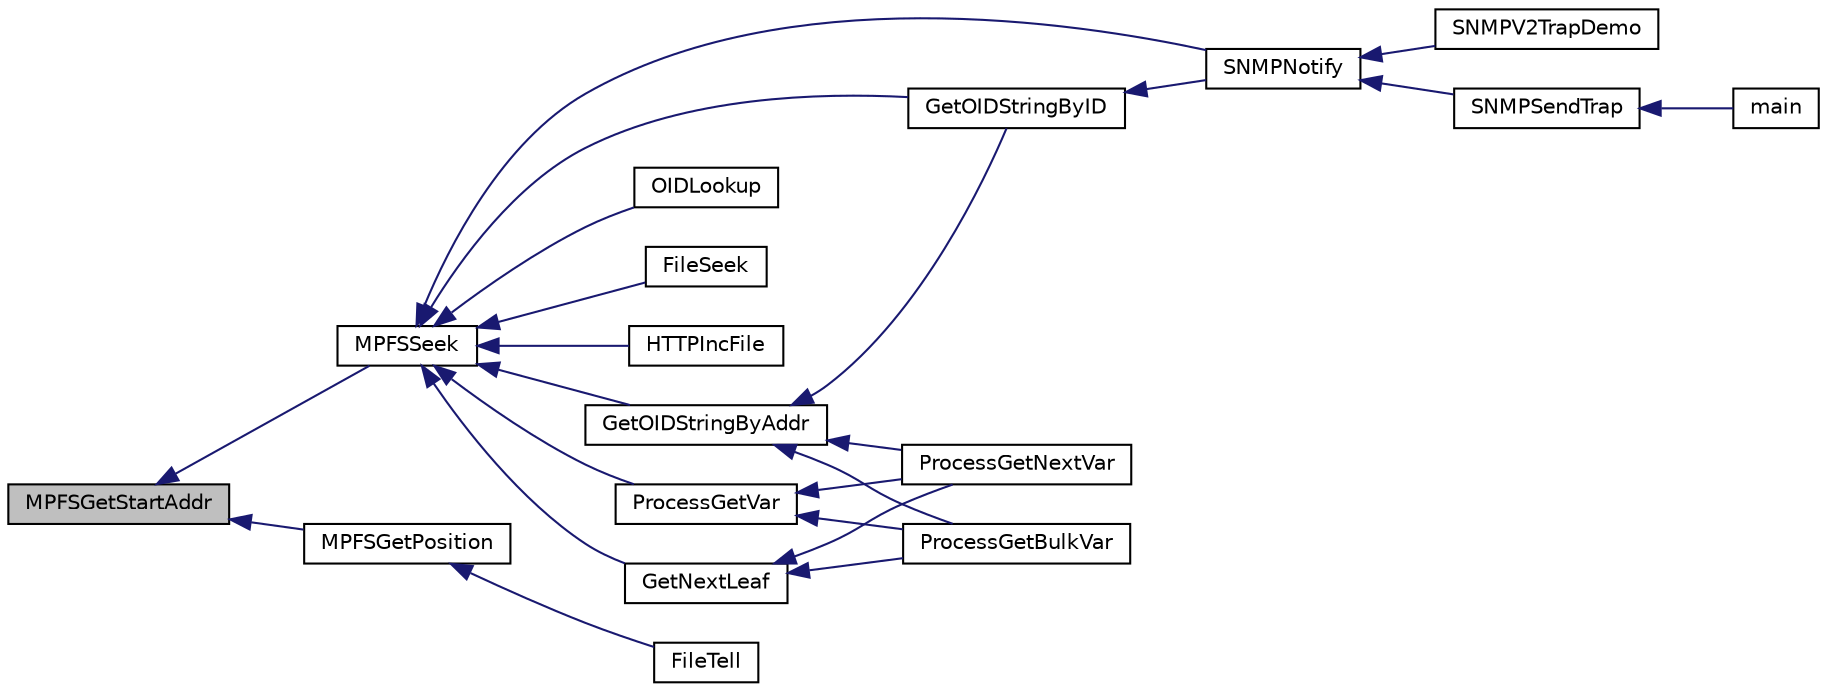 digraph "MPFSGetStartAddr"
{
  edge [fontname="Helvetica",fontsize="10",labelfontname="Helvetica",labelfontsize="10"];
  node [fontname="Helvetica",fontsize="10",shape=record];
  rankdir="LR";
  Node1 [label="MPFSGetStartAddr",height=0.2,width=0.4,color="black", fillcolor="grey75", style="filled", fontcolor="black"];
  Node1 -> Node2 [dir="back",color="midnightblue",fontsize="10",style="solid",fontname="Helvetica"];
  Node2 [label="MPFSSeek",height=0.2,width=0.4,color="black", fillcolor="white", style="filled",URL="$_m_p_f_s2_8c.html#aa7554eb69c3ee75485332ea232867e88"];
  Node2 -> Node3 [dir="back",color="midnightblue",fontsize="10",style="solid",fontname="Helvetica"];
  Node3 [label="FileSeek",height=0.2,width=0.4,color="black", fillcolor="white", style="filled",URL="$_file_system_8c.html#a3125bcf58f339ee61661f4df158c94f4"];
  Node2 -> Node4 [dir="back",color="midnightblue",fontsize="10",style="solid",fontname="Helvetica"];
  Node4 [label="HTTPIncFile",height=0.2,width=0.4,color="black", fillcolor="white", style="filled",URL="$_h_t_t_p2_8c.html#a84ac1770d087ee81a24b9793b0f9ebac"];
  Node2 -> Node5 [dir="back",color="midnightblue",fontsize="10",style="solid",fontname="Helvetica"];
  Node5 [label="SNMPNotify",height=0.2,width=0.4,color="black", fillcolor="white", style="filled",URL="$_s_n_m_p_8c.html#a16e8b58a42a315779a1a8ed3751d852e"];
  Node5 -> Node6 [dir="back",color="midnightblue",fontsize="10",style="solid",fontname="Helvetica"];
  Node6 [label="SNMPV2TrapDemo",height=0.2,width=0.4,color="black", fillcolor="white", style="filled",URL="$_main_demo_8h.html#a7749ce2ce6712a29fad2cb9ab17a28a8"];
  Node5 -> Node7 [dir="back",color="midnightblue",fontsize="10",style="solid",fontname="Helvetica"];
  Node7 [label="SNMPSendTrap",height=0.2,width=0.4,color="black", fillcolor="white", style="filled",URL="$_custom_s_n_m_p_app_8c.html#aa00e26956b5144490e5129c412fc9f12"];
  Node7 -> Node8 [dir="back",color="midnightblue",fontsize="10",style="solid",fontname="Helvetica"];
  Node8 [label="main",height=0.2,width=0.4,color="black", fillcolor="white", style="filled",URL="$_main_demo_8c.html#a6288eba0f8e8ad3ab1544ad731eb7667"];
  Node2 -> Node9 [dir="back",color="midnightblue",fontsize="10",style="solid",fontname="Helvetica"];
  Node9 [label="GetOIDStringByID",height=0.2,width=0.4,color="black", fillcolor="white", style="filled",URL="$_s_n_m_p_8c.html#a2951937eca6dab2b6e94d77c7f261810"];
  Node9 -> Node5 [dir="back",color="midnightblue",fontsize="10",style="solid",fontname="Helvetica"];
  Node2 -> Node10 [dir="back",color="midnightblue",fontsize="10",style="solid",fontname="Helvetica"];
  Node10 [label="GetOIDStringByAddr",height=0.2,width=0.4,color="black", fillcolor="white", style="filled",URL="$_s_n_m_p_8c.html#abab121d85682f88742de71e09f666826"];
  Node10 -> Node9 [dir="back",color="midnightblue",fontsize="10",style="solid",fontname="Helvetica"];
  Node10 -> Node11 [dir="back",color="midnightblue",fontsize="10",style="solid",fontname="Helvetica"];
  Node11 [label="ProcessGetNextVar",height=0.2,width=0.4,color="black", fillcolor="white", style="filled",URL="$_s_n_m_p_8c.html#a5038b9575e8c8fcf600887de6ec1a752"];
  Node10 -> Node12 [dir="back",color="midnightblue",fontsize="10",style="solid",fontname="Helvetica"];
  Node12 [label="ProcessGetBulkVar",height=0.2,width=0.4,color="black", fillcolor="white", style="filled",URL="$_s_n_m_p_8c.html#ab94606b17c8c5a57807244e15e7039f7"];
  Node2 -> Node13 [dir="back",color="midnightblue",fontsize="10",style="solid",fontname="Helvetica"];
  Node13 [label="ProcessGetVar",height=0.2,width=0.4,color="black", fillcolor="white", style="filled",URL="$_s_n_m_p_8c.html#acf0bec2d8ca8cc891c42d97cfe41a65b"];
  Node13 -> Node11 [dir="back",color="midnightblue",fontsize="10",style="solid",fontname="Helvetica"];
  Node13 -> Node12 [dir="back",color="midnightblue",fontsize="10",style="solid",fontname="Helvetica"];
  Node2 -> Node14 [dir="back",color="midnightblue",fontsize="10",style="solid",fontname="Helvetica"];
  Node14 [label="OIDLookup",height=0.2,width=0.4,color="black", fillcolor="white", style="filled",URL="$_s_n_m_p_8c.html#a52ab93003dde8f3ea310988a944df188"];
  Node2 -> Node15 [dir="back",color="midnightblue",fontsize="10",style="solid",fontname="Helvetica"];
  Node15 [label="GetNextLeaf",height=0.2,width=0.4,color="black", fillcolor="white", style="filled",URL="$_s_n_m_p_8c.html#acbbaeda503a3af37adb704c44e238ee2"];
  Node15 -> Node11 [dir="back",color="midnightblue",fontsize="10",style="solid",fontname="Helvetica"];
  Node15 -> Node12 [dir="back",color="midnightblue",fontsize="10",style="solid",fontname="Helvetica"];
  Node1 -> Node16 [dir="back",color="midnightblue",fontsize="10",style="solid",fontname="Helvetica"];
  Node16 [label="MPFSGetPosition",height=0.2,width=0.4,color="black", fillcolor="white", style="filled",URL="$_m_p_f_s2_8c.html#a130995696be68492734046060ca42e13"];
  Node16 -> Node17 [dir="back",color="midnightblue",fontsize="10",style="solid",fontname="Helvetica"];
  Node17 [label="FileTell",height=0.2,width=0.4,color="black", fillcolor="white", style="filled",URL="$_file_system_8c.html#a67c08f8987e9cebfb28536f02d7dcc65"];
}
